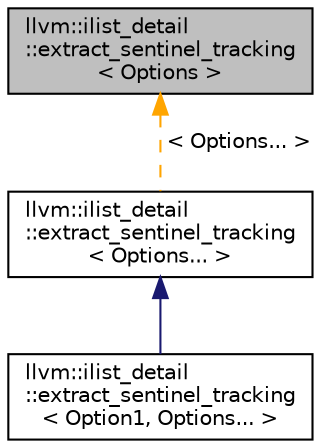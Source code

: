 digraph "llvm::ilist_detail::extract_sentinel_tracking&lt; Options &gt;"
{
 // LATEX_PDF_SIZE
  bgcolor="transparent";
  edge [fontname="Helvetica",fontsize="10",labelfontname="Helvetica",labelfontsize="10"];
  node [fontname="Helvetica",fontsize="10",shape="box"];
  Node1 [label="llvm::ilist_detail\l::extract_sentinel_tracking\l\< Options \>",height=0.2,width=0.4,color="black", fillcolor="grey75", style="filled", fontcolor="black",tooltip="Extract sentinel tracking option."];
  Node1 -> Node2 [dir="back",color="orange",fontsize="10",style="dashed",label=" \< Options... \>" ,fontname="Helvetica"];
  Node2 [label="llvm::ilist_detail\l::extract_sentinel_tracking\l\< Options... \>",height=0.2,width=0.4,color="black",URL="$structllvm_1_1ilist__detail_1_1extract__sentinel__tracking.html",tooltip=" "];
  Node2 -> Node3 [dir="back",color="midnightblue",fontsize="10",style="solid",fontname="Helvetica"];
  Node3 [label="llvm::ilist_detail\l::extract_sentinel_tracking\l\< Option1, Options... \>",height=0.2,width=0.4,color="black",URL="$structllvm_1_1ilist__detail_1_1extract__sentinel__tracking_3_01Option1_00_01Options_8_8_8_01_4.html",tooltip=" "];
}
